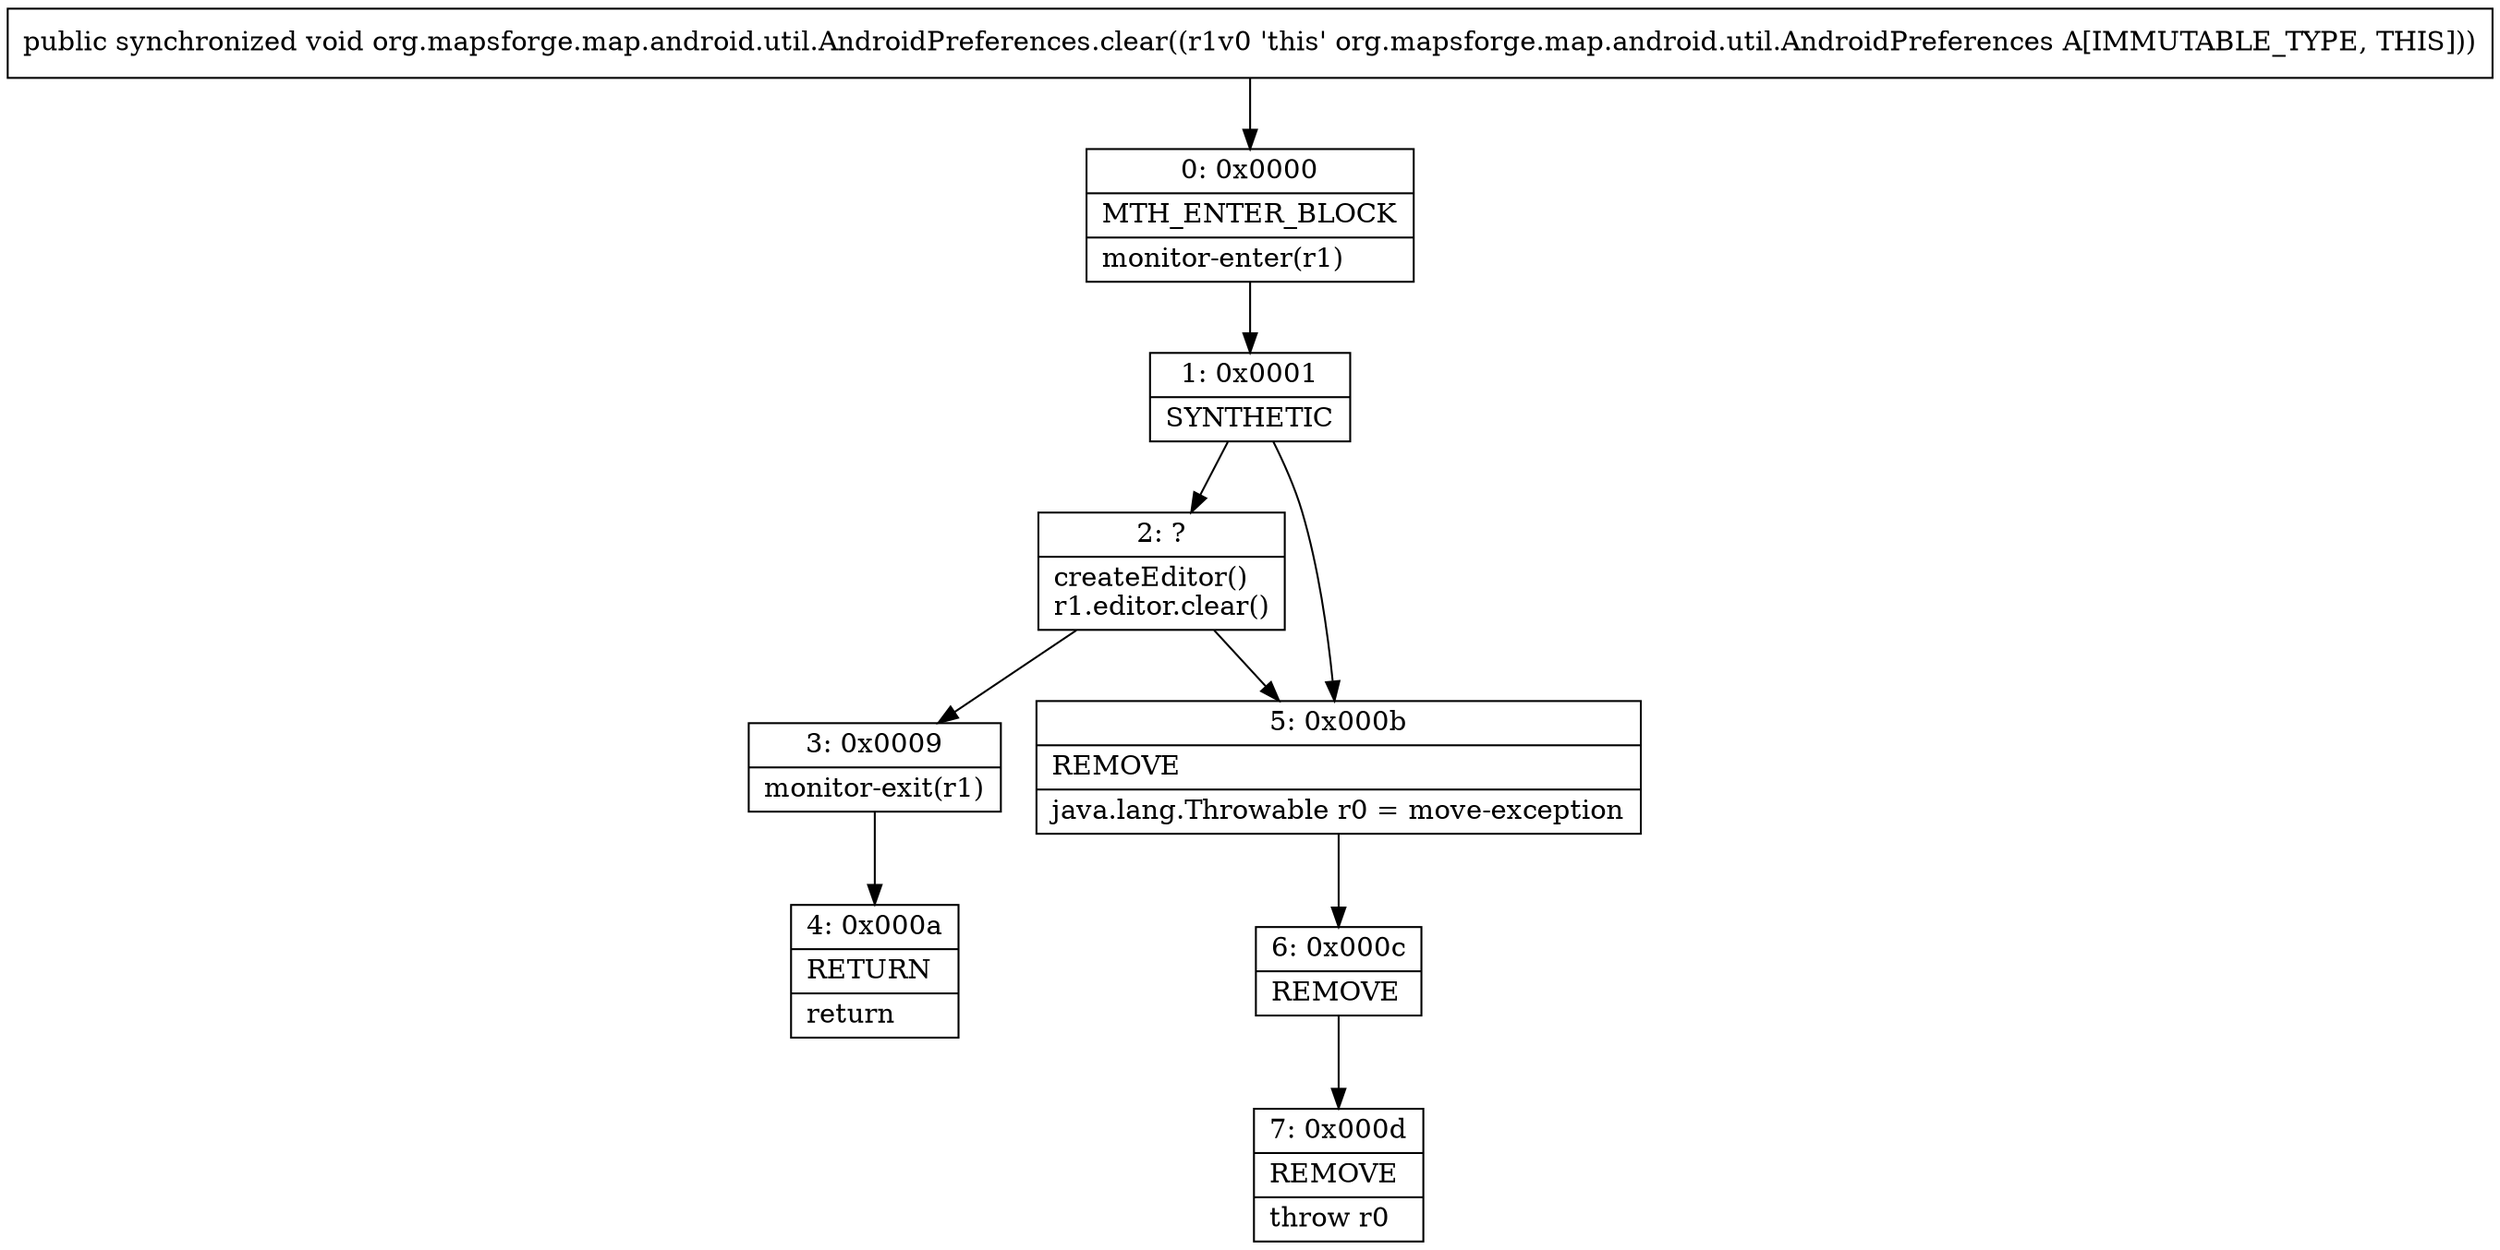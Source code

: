 digraph "CFG fororg.mapsforge.map.android.util.AndroidPreferences.clear()V" {
Node_0 [shape=record,label="{0\:\ 0x0000|MTH_ENTER_BLOCK\l|monitor\-enter(r1)\l}"];
Node_1 [shape=record,label="{1\:\ 0x0001|SYNTHETIC\l}"];
Node_2 [shape=record,label="{2\:\ ?|createEditor()\lr1.editor.clear()\l}"];
Node_3 [shape=record,label="{3\:\ 0x0009|monitor\-exit(r1)\l}"];
Node_4 [shape=record,label="{4\:\ 0x000a|RETURN\l|return\l}"];
Node_5 [shape=record,label="{5\:\ 0x000b|REMOVE\l|java.lang.Throwable r0 = move\-exception\l}"];
Node_6 [shape=record,label="{6\:\ 0x000c|REMOVE\l}"];
Node_7 [shape=record,label="{7\:\ 0x000d|REMOVE\l|throw r0\l}"];
MethodNode[shape=record,label="{public synchronized void org.mapsforge.map.android.util.AndroidPreferences.clear((r1v0 'this' org.mapsforge.map.android.util.AndroidPreferences A[IMMUTABLE_TYPE, THIS])) }"];
MethodNode -> Node_0;
Node_0 -> Node_1;
Node_1 -> Node_2;
Node_1 -> Node_5;
Node_2 -> Node_3;
Node_2 -> Node_5;
Node_3 -> Node_4;
Node_5 -> Node_6;
Node_6 -> Node_7;
}

